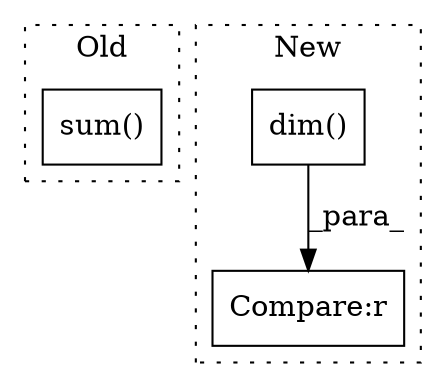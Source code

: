 digraph G {
subgraph cluster0 {
1 [label="sum()" a="75" s="4359,4399" l="10,9" shape="box"];
label = "Old";
style="dotted";
}
subgraph cluster1 {
2 [label="dim()" a="75" s="4590" l="15" shape="box"];
3 [label="Compare:r" a="40" s="4571" l="36" shape="box"];
label = "New";
style="dotted";
}
2 -> 3 [label="_para_"];
}